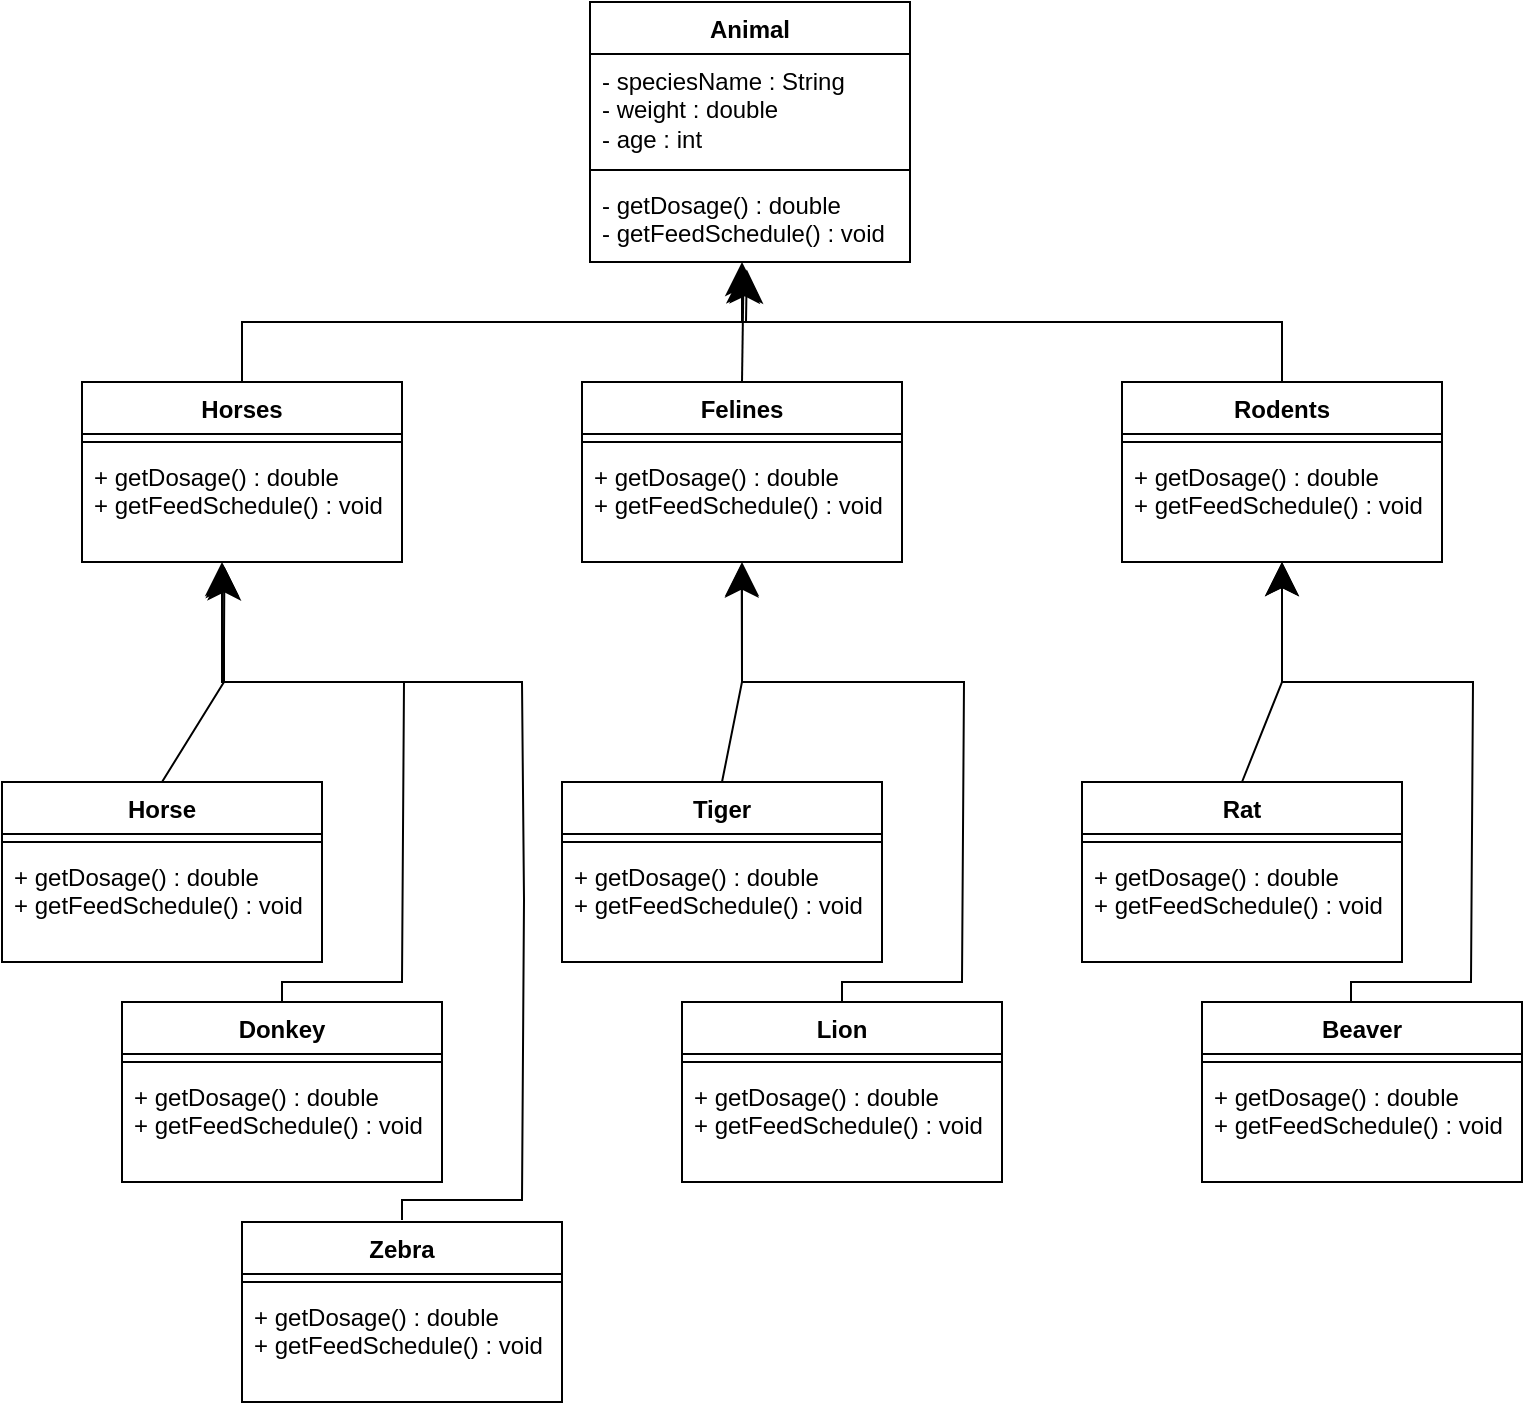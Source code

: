 <mxfile version="21.5.0" type="github">
  <diagram name="Sayfa -1" id="KgN2YEy6pEtXjShFUuyc">
    <mxGraphModel dx="1615" dy="882" grid="1" gridSize="10" guides="1" tooltips="1" connect="1" arrows="1" fold="1" page="1" pageScale="1" pageWidth="827" pageHeight="1169" math="0" shadow="0">
      <root>
        <mxCell id="0" />
        <mxCell id="1" parent="0" />
        <mxCell id="d4gWRdVZz8uVX5rSu-eU-1" value="Animal" style="swimlane;fontStyle=1;align=center;verticalAlign=top;childLayout=stackLayout;horizontal=1;startSize=26;horizontalStack=0;resizeParent=1;resizeParentMax=0;resizeLast=0;collapsible=1;marginBottom=0;whiteSpace=wrap;html=1;" vertex="1" parent="1">
          <mxGeometry x="334" y="20" width="160" height="130" as="geometry" />
        </mxCell>
        <mxCell id="d4gWRdVZz8uVX5rSu-eU-2" value="-&amp;nbsp;speciesName : String&lt;br&gt;- weight : double&lt;br&gt;- age : int" style="text;strokeColor=none;fillColor=none;align=left;verticalAlign=top;spacingLeft=4;spacingRight=4;overflow=hidden;rotatable=0;points=[[0,0.5],[1,0.5]];portConstraint=eastwest;whiteSpace=wrap;html=1;" vertex="1" parent="d4gWRdVZz8uVX5rSu-eU-1">
          <mxGeometry y="26" width="160" height="54" as="geometry" />
        </mxCell>
        <mxCell id="d4gWRdVZz8uVX5rSu-eU-3" value="" style="line;strokeWidth=1;fillColor=none;align=left;verticalAlign=middle;spacingTop=-1;spacingLeft=3;spacingRight=3;rotatable=0;labelPosition=right;points=[];portConstraint=eastwest;strokeColor=inherit;" vertex="1" parent="d4gWRdVZz8uVX5rSu-eU-1">
          <mxGeometry y="80" width="160" height="8" as="geometry" />
        </mxCell>
        <mxCell id="d4gWRdVZz8uVX5rSu-eU-4" value="- getDosage() : double&lt;br&gt;- getFeedSchedule() : void" style="text;strokeColor=none;fillColor=none;align=left;verticalAlign=top;spacingLeft=4;spacingRight=4;overflow=hidden;rotatable=0;points=[[0,0.5],[1,0.5]];portConstraint=eastwest;whiteSpace=wrap;html=1;" vertex="1" parent="d4gWRdVZz8uVX5rSu-eU-1">
          <mxGeometry y="88" width="160" height="42" as="geometry" />
        </mxCell>
        <mxCell id="d4gWRdVZz8uVX5rSu-eU-5" value="Horses" style="swimlane;fontStyle=1;align=center;verticalAlign=top;childLayout=stackLayout;horizontal=1;startSize=26;horizontalStack=0;resizeParent=1;resizeParentMax=0;resizeLast=0;collapsible=1;marginBottom=0;whiteSpace=wrap;html=1;" vertex="1" parent="1">
          <mxGeometry x="80" y="210" width="160" height="90" as="geometry" />
        </mxCell>
        <mxCell id="d4gWRdVZz8uVX5rSu-eU-7" value="" style="line;strokeWidth=1;fillColor=none;align=left;verticalAlign=middle;spacingTop=-1;spacingLeft=3;spacingRight=3;rotatable=0;labelPosition=right;points=[];portConstraint=eastwest;strokeColor=inherit;" vertex="1" parent="d4gWRdVZz8uVX5rSu-eU-5">
          <mxGeometry y="26" width="160" height="8" as="geometry" />
        </mxCell>
        <mxCell id="d4gWRdVZz8uVX5rSu-eU-8" value="+ getDosage() : double&lt;br&gt;+ getFeedSchedule() : void" style="text;strokeColor=none;fillColor=none;align=left;verticalAlign=top;spacingLeft=4;spacingRight=4;overflow=hidden;rotatable=0;points=[[0,0.5],[1,0.5]];portConstraint=eastwest;whiteSpace=wrap;html=1;" vertex="1" parent="d4gWRdVZz8uVX5rSu-eU-5">
          <mxGeometry y="34" width="160" height="56" as="geometry" />
        </mxCell>
        <mxCell id="d4gWRdVZz8uVX5rSu-eU-9" value="Felines" style="swimlane;fontStyle=1;align=center;verticalAlign=top;childLayout=stackLayout;horizontal=1;startSize=26;horizontalStack=0;resizeParent=1;resizeParentMax=0;resizeLast=0;collapsible=1;marginBottom=0;whiteSpace=wrap;html=1;" vertex="1" parent="1">
          <mxGeometry x="330" y="210" width="160" height="90" as="geometry" />
        </mxCell>
        <mxCell id="d4gWRdVZz8uVX5rSu-eU-10" value="" style="line;strokeWidth=1;fillColor=none;align=left;verticalAlign=middle;spacingTop=-1;spacingLeft=3;spacingRight=3;rotatable=0;labelPosition=right;points=[];portConstraint=eastwest;strokeColor=inherit;" vertex="1" parent="d4gWRdVZz8uVX5rSu-eU-9">
          <mxGeometry y="26" width="160" height="8" as="geometry" />
        </mxCell>
        <mxCell id="d4gWRdVZz8uVX5rSu-eU-11" value="+ getDosage() : double&lt;br&gt;+ getFeedSchedule() : void" style="text;strokeColor=none;fillColor=none;align=left;verticalAlign=top;spacingLeft=4;spacingRight=4;overflow=hidden;rotatable=0;points=[[0,0.5],[1,0.5]];portConstraint=eastwest;whiteSpace=wrap;html=1;" vertex="1" parent="d4gWRdVZz8uVX5rSu-eU-9">
          <mxGeometry y="34" width="160" height="56" as="geometry" />
        </mxCell>
        <mxCell id="d4gWRdVZz8uVX5rSu-eU-12" value="Rodents" style="swimlane;fontStyle=1;align=center;verticalAlign=top;childLayout=stackLayout;horizontal=1;startSize=26;horizontalStack=0;resizeParent=1;resizeParentMax=0;resizeLast=0;collapsible=1;marginBottom=0;whiteSpace=wrap;html=1;" vertex="1" parent="1">
          <mxGeometry x="600" y="210" width="160" height="90" as="geometry" />
        </mxCell>
        <mxCell id="d4gWRdVZz8uVX5rSu-eU-13" value="" style="line;strokeWidth=1;fillColor=none;align=left;verticalAlign=middle;spacingTop=-1;spacingLeft=3;spacingRight=3;rotatable=0;labelPosition=right;points=[];portConstraint=eastwest;strokeColor=inherit;" vertex="1" parent="d4gWRdVZz8uVX5rSu-eU-12">
          <mxGeometry y="26" width="160" height="8" as="geometry" />
        </mxCell>
        <mxCell id="d4gWRdVZz8uVX5rSu-eU-14" value="+ getDosage() : double&lt;br&gt;+ getFeedSchedule() : void" style="text;strokeColor=none;fillColor=none;align=left;verticalAlign=top;spacingLeft=4;spacingRight=4;overflow=hidden;rotatable=0;points=[[0,0.5],[1,0.5]];portConstraint=eastwest;whiteSpace=wrap;html=1;" vertex="1" parent="d4gWRdVZz8uVX5rSu-eU-12">
          <mxGeometry y="34" width="160" height="56" as="geometry" />
        </mxCell>
        <mxCell id="d4gWRdVZz8uVX5rSu-eU-18" value="" style="endArrow=classic;endFill=1;endSize=14;html=1;rounded=0;exitX=0.5;exitY=0;exitDx=0;exitDy=0;entryX=0.49;entryY=1.09;entryDx=0;entryDy=0;entryPerimeter=0;" edge="1" parent="1" source="d4gWRdVZz8uVX5rSu-eU-5" target="d4gWRdVZz8uVX5rSu-eU-4">
          <mxGeometry width="160" relative="1" as="geometry">
            <mxPoint x="170" y="200" as="sourcePoint" />
            <mxPoint x="490" y="230" as="targetPoint" />
            <Array as="points">
              <mxPoint x="160" y="180" />
              <mxPoint x="412" y="180" />
            </Array>
          </mxGeometry>
        </mxCell>
        <mxCell id="d4gWRdVZz8uVX5rSu-eU-19" value="" style="endArrow=classic;endFill=1;endSize=14;html=1;rounded=0;exitX=0.5;exitY=0;exitDx=0;exitDy=0;entryX=0.48;entryY=1.09;entryDx=0;entryDy=0;entryPerimeter=0;" edge="1" parent="1" source="d4gWRdVZz8uVX5rSu-eU-9" target="d4gWRdVZz8uVX5rSu-eU-4">
          <mxGeometry width="160" relative="1" as="geometry">
            <mxPoint x="170" y="220" as="sourcePoint" />
            <mxPoint x="422" y="164" as="targetPoint" />
          </mxGeometry>
        </mxCell>
        <mxCell id="d4gWRdVZz8uVX5rSu-eU-20" value="" style="endArrow=classic;endFill=1;endSize=14;html=1;rounded=0;exitX=0.5;exitY=0;exitDx=0;exitDy=0;" edge="1" parent="1" source="d4gWRdVZz8uVX5rSu-eU-12">
          <mxGeometry width="160" relative="1" as="geometry">
            <mxPoint x="420" y="220" as="sourcePoint" />
            <mxPoint x="410" y="150" as="targetPoint" />
            <Array as="points">
              <mxPoint x="680" y="180" />
              <mxPoint x="510" y="180" />
              <mxPoint x="410" y="180" />
            </Array>
          </mxGeometry>
        </mxCell>
        <mxCell id="d4gWRdVZz8uVX5rSu-eU-21" value="Horse" style="swimlane;fontStyle=1;align=center;verticalAlign=top;childLayout=stackLayout;horizontal=1;startSize=26;horizontalStack=0;resizeParent=1;resizeParentMax=0;resizeLast=0;collapsible=1;marginBottom=0;whiteSpace=wrap;html=1;" vertex="1" parent="1">
          <mxGeometry x="40" y="410" width="160" height="90" as="geometry" />
        </mxCell>
        <mxCell id="d4gWRdVZz8uVX5rSu-eU-22" value="" style="line;strokeWidth=1;fillColor=none;align=left;verticalAlign=middle;spacingTop=-1;spacingLeft=3;spacingRight=3;rotatable=0;labelPosition=right;points=[];portConstraint=eastwest;strokeColor=inherit;" vertex="1" parent="d4gWRdVZz8uVX5rSu-eU-21">
          <mxGeometry y="26" width="160" height="8" as="geometry" />
        </mxCell>
        <mxCell id="d4gWRdVZz8uVX5rSu-eU-23" value="+ getDosage() : double&lt;br&gt;+ getFeedSchedule() : void" style="text;strokeColor=none;fillColor=none;align=left;verticalAlign=top;spacingLeft=4;spacingRight=4;overflow=hidden;rotatable=0;points=[[0,0.5],[1,0.5]];portConstraint=eastwest;whiteSpace=wrap;html=1;" vertex="1" parent="d4gWRdVZz8uVX5rSu-eU-21">
          <mxGeometry y="34" width="160" height="56" as="geometry" />
        </mxCell>
        <mxCell id="d4gWRdVZz8uVX5rSu-eU-24" value="Donkey" style="swimlane;fontStyle=1;align=center;verticalAlign=top;childLayout=stackLayout;horizontal=1;startSize=26;horizontalStack=0;resizeParent=1;resizeParentMax=0;resizeLast=0;collapsible=1;marginBottom=0;whiteSpace=wrap;html=1;" vertex="1" parent="1">
          <mxGeometry x="100" y="520" width="160" height="90" as="geometry" />
        </mxCell>
        <mxCell id="d4gWRdVZz8uVX5rSu-eU-25" value="" style="line;strokeWidth=1;fillColor=none;align=left;verticalAlign=middle;spacingTop=-1;spacingLeft=3;spacingRight=3;rotatable=0;labelPosition=right;points=[];portConstraint=eastwest;strokeColor=inherit;" vertex="1" parent="d4gWRdVZz8uVX5rSu-eU-24">
          <mxGeometry y="26" width="160" height="8" as="geometry" />
        </mxCell>
        <mxCell id="d4gWRdVZz8uVX5rSu-eU-26" value="+ getDosage() : double&lt;br&gt;+ getFeedSchedule() : void" style="text;strokeColor=none;fillColor=none;align=left;verticalAlign=top;spacingLeft=4;spacingRight=4;overflow=hidden;rotatable=0;points=[[0,0.5],[1,0.5]];portConstraint=eastwest;whiteSpace=wrap;html=1;" vertex="1" parent="d4gWRdVZz8uVX5rSu-eU-24">
          <mxGeometry y="34" width="160" height="56" as="geometry" />
        </mxCell>
        <mxCell id="d4gWRdVZz8uVX5rSu-eU-27" value="Zebra" style="swimlane;fontStyle=1;align=center;verticalAlign=top;childLayout=stackLayout;horizontal=1;startSize=26;horizontalStack=0;resizeParent=1;resizeParentMax=0;resizeLast=0;collapsible=1;marginBottom=0;whiteSpace=wrap;html=1;" vertex="1" parent="1">
          <mxGeometry x="160" y="630" width="160" height="90" as="geometry" />
        </mxCell>
        <mxCell id="d4gWRdVZz8uVX5rSu-eU-28" value="" style="line;strokeWidth=1;fillColor=none;align=left;verticalAlign=middle;spacingTop=-1;spacingLeft=3;spacingRight=3;rotatable=0;labelPosition=right;points=[];portConstraint=eastwest;strokeColor=inherit;" vertex="1" parent="d4gWRdVZz8uVX5rSu-eU-27">
          <mxGeometry y="26" width="160" height="8" as="geometry" />
        </mxCell>
        <mxCell id="d4gWRdVZz8uVX5rSu-eU-29" value="+ getDosage() : double&lt;br&gt;+ getFeedSchedule() : void" style="text;strokeColor=none;fillColor=none;align=left;verticalAlign=top;spacingLeft=4;spacingRight=4;overflow=hidden;rotatable=0;points=[[0,0.5],[1,0.5]];portConstraint=eastwest;whiteSpace=wrap;html=1;" vertex="1" parent="d4gWRdVZz8uVX5rSu-eU-27">
          <mxGeometry y="34" width="160" height="56" as="geometry" />
        </mxCell>
        <mxCell id="d4gWRdVZz8uVX5rSu-eU-30" value="Tiger" style="swimlane;fontStyle=1;align=center;verticalAlign=top;childLayout=stackLayout;horizontal=1;startSize=26;horizontalStack=0;resizeParent=1;resizeParentMax=0;resizeLast=0;collapsible=1;marginBottom=0;whiteSpace=wrap;html=1;" vertex="1" parent="1">
          <mxGeometry x="320" y="410" width="160" height="90" as="geometry" />
        </mxCell>
        <mxCell id="d4gWRdVZz8uVX5rSu-eU-31" value="" style="line;strokeWidth=1;fillColor=none;align=left;verticalAlign=middle;spacingTop=-1;spacingLeft=3;spacingRight=3;rotatable=0;labelPosition=right;points=[];portConstraint=eastwest;strokeColor=inherit;" vertex="1" parent="d4gWRdVZz8uVX5rSu-eU-30">
          <mxGeometry y="26" width="160" height="8" as="geometry" />
        </mxCell>
        <mxCell id="d4gWRdVZz8uVX5rSu-eU-32" value="+ getDosage() : double&lt;br&gt;+ getFeedSchedule() : void" style="text;strokeColor=none;fillColor=none;align=left;verticalAlign=top;spacingLeft=4;spacingRight=4;overflow=hidden;rotatable=0;points=[[0,0.5],[1,0.5]];portConstraint=eastwest;whiteSpace=wrap;html=1;" vertex="1" parent="d4gWRdVZz8uVX5rSu-eU-30">
          <mxGeometry y="34" width="160" height="56" as="geometry" />
        </mxCell>
        <mxCell id="d4gWRdVZz8uVX5rSu-eU-33" value="Lion" style="swimlane;fontStyle=1;align=center;verticalAlign=top;childLayout=stackLayout;horizontal=1;startSize=26;horizontalStack=0;resizeParent=1;resizeParentMax=0;resizeLast=0;collapsible=1;marginBottom=0;whiteSpace=wrap;html=1;" vertex="1" parent="1">
          <mxGeometry x="380" y="520" width="160" height="90" as="geometry" />
        </mxCell>
        <mxCell id="d4gWRdVZz8uVX5rSu-eU-34" value="" style="line;strokeWidth=1;fillColor=none;align=left;verticalAlign=middle;spacingTop=-1;spacingLeft=3;spacingRight=3;rotatable=0;labelPosition=right;points=[];portConstraint=eastwest;strokeColor=inherit;" vertex="1" parent="d4gWRdVZz8uVX5rSu-eU-33">
          <mxGeometry y="26" width="160" height="8" as="geometry" />
        </mxCell>
        <mxCell id="d4gWRdVZz8uVX5rSu-eU-35" value="+ getDosage() : double&lt;br&gt;+ getFeedSchedule() : void" style="text;strokeColor=none;fillColor=none;align=left;verticalAlign=top;spacingLeft=4;spacingRight=4;overflow=hidden;rotatable=0;points=[[0,0.5],[1,0.5]];portConstraint=eastwest;whiteSpace=wrap;html=1;" vertex="1" parent="d4gWRdVZz8uVX5rSu-eU-33">
          <mxGeometry y="34" width="160" height="56" as="geometry" />
        </mxCell>
        <mxCell id="d4gWRdVZz8uVX5rSu-eU-36" value="Rat" style="swimlane;fontStyle=1;align=center;verticalAlign=top;childLayout=stackLayout;horizontal=1;startSize=26;horizontalStack=0;resizeParent=1;resizeParentMax=0;resizeLast=0;collapsible=1;marginBottom=0;whiteSpace=wrap;html=1;" vertex="1" parent="1">
          <mxGeometry x="580" y="410" width="160" height="90" as="geometry" />
        </mxCell>
        <mxCell id="d4gWRdVZz8uVX5rSu-eU-37" value="" style="line;strokeWidth=1;fillColor=none;align=left;verticalAlign=middle;spacingTop=-1;spacingLeft=3;spacingRight=3;rotatable=0;labelPosition=right;points=[];portConstraint=eastwest;strokeColor=inherit;" vertex="1" parent="d4gWRdVZz8uVX5rSu-eU-36">
          <mxGeometry y="26" width="160" height="8" as="geometry" />
        </mxCell>
        <mxCell id="d4gWRdVZz8uVX5rSu-eU-38" value="+ getDosage() : double&lt;br&gt;+ getFeedSchedule() : void" style="text;strokeColor=none;fillColor=none;align=left;verticalAlign=top;spacingLeft=4;spacingRight=4;overflow=hidden;rotatable=0;points=[[0,0.5],[1,0.5]];portConstraint=eastwest;whiteSpace=wrap;html=1;" vertex="1" parent="d4gWRdVZz8uVX5rSu-eU-36">
          <mxGeometry y="34" width="160" height="56" as="geometry" />
        </mxCell>
        <mxCell id="d4gWRdVZz8uVX5rSu-eU-39" value="Beaver" style="swimlane;fontStyle=1;align=center;verticalAlign=top;childLayout=stackLayout;horizontal=1;startSize=26;horizontalStack=0;resizeParent=1;resizeParentMax=0;resizeLast=0;collapsible=1;marginBottom=0;whiteSpace=wrap;html=1;" vertex="1" parent="1">
          <mxGeometry x="640" y="520" width="160" height="90" as="geometry" />
        </mxCell>
        <mxCell id="d4gWRdVZz8uVX5rSu-eU-40" value="" style="line;strokeWidth=1;fillColor=none;align=left;verticalAlign=middle;spacingTop=-1;spacingLeft=3;spacingRight=3;rotatable=0;labelPosition=right;points=[];portConstraint=eastwest;strokeColor=inherit;" vertex="1" parent="d4gWRdVZz8uVX5rSu-eU-39">
          <mxGeometry y="26" width="160" height="8" as="geometry" />
        </mxCell>
        <mxCell id="d4gWRdVZz8uVX5rSu-eU-41" value="+ getDosage() : double&lt;br&gt;+ getFeedSchedule() : void" style="text;strokeColor=none;fillColor=none;align=left;verticalAlign=top;spacingLeft=4;spacingRight=4;overflow=hidden;rotatable=0;points=[[0,0.5],[1,0.5]];portConstraint=eastwest;whiteSpace=wrap;html=1;" vertex="1" parent="d4gWRdVZz8uVX5rSu-eU-39">
          <mxGeometry y="34" width="160" height="56" as="geometry" />
        </mxCell>
        <mxCell id="d4gWRdVZz8uVX5rSu-eU-42" value="" style="endArrow=classic;endFill=1;endSize=14;html=1;rounded=0;exitX=0.5;exitY=0;exitDx=0;exitDy=0;entryX=0.445;entryY=1.04;entryDx=0;entryDy=0;entryPerimeter=0;" edge="1" parent="1" source="d4gWRdVZz8uVX5rSu-eU-21" target="d4gWRdVZz8uVX5rSu-eU-8">
          <mxGeometry width="160" relative="1" as="geometry">
            <mxPoint x="162" y="376" as="sourcePoint" />
            <mxPoint x="414" y="320" as="targetPoint" />
            <Array as="points">
              <mxPoint x="151" y="360" />
              <mxPoint x="151" y="340" />
            </Array>
          </mxGeometry>
        </mxCell>
        <mxCell id="d4gWRdVZz8uVX5rSu-eU-43" value="" style="endArrow=classic;endFill=1;endSize=14;html=1;rounded=0;exitX=0.5;exitY=0;exitDx=0;exitDy=0;entryX=0.44;entryY=1.019;entryDx=0;entryDy=0;entryPerimeter=0;" edge="1" parent="1" source="d4gWRdVZz8uVX5rSu-eU-24" target="d4gWRdVZz8uVX5rSu-eU-8">
          <mxGeometry width="160" relative="1" as="geometry">
            <mxPoint x="210" y="478" as="sourcePoint" />
            <mxPoint x="150" y="310" as="targetPoint" />
            <Array as="points">
              <mxPoint x="180" y="510" />
              <mxPoint x="240" y="510" />
              <mxPoint x="241" y="360" />
              <mxPoint x="150" y="360" />
            </Array>
          </mxGeometry>
        </mxCell>
        <mxCell id="d4gWRdVZz8uVX5rSu-eU-44" value="" style="endArrow=classic;endFill=1;endSize=14;html=1;rounded=0;exitX=0.5;exitY=0;exitDx=0;exitDy=0;" edge="1" parent="1">
          <mxGeometry width="160" relative="1" as="geometry">
            <mxPoint x="240" y="629" as="sourcePoint" />
            <mxPoint x="150" y="300" as="targetPoint" />
            <Array as="points">
              <mxPoint x="240" y="619" />
              <mxPoint x="300" y="619" />
              <mxPoint x="301" y="469" />
              <mxPoint x="300" y="360" />
              <mxPoint x="150" y="360" />
            </Array>
          </mxGeometry>
        </mxCell>
        <mxCell id="d4gWRdVZz8uVX5rSu-eU-45" value="" style="endArrow=classic;endFill=1;endSize=14;html=1;rounded=0;exitX=0.5;exitY=0;exitDx=0;exitDy=0;" edge="1" parent="1">
          <mxGeometry width="160" relative="1" as="geometry">
            <mxPoint x="460" y="520" as="sourcePoint" />
            <mxPoint x="410" y="300" as="targetPoint" />
            <Array as="points">
              <mxPoint x="460" y="510" />
              <mxPoint x="520" y="510" />
              <mxPoint x="521" y="360" />
              <mxPoint x="410" y="360" />
            </Array>
          </mxGeometry>
        </mxCell>
        <mxCell id="d4gWRdVZz8uVX5rSu-eU-46" value="" style="endArrow=classic;endFill=1;endSize=14;html=1;rounded=0;exitX=0.5;exitY=0;exitDx=0;exitDy=0;entryX=0.499;entryY=1.014;entryDx=0;entryDy=0;entryPerimeter=0;" edge="1" parent="1" target="d4gWRdVZz8uVX5rSu-eU-11">
          <mxGeometry width="160" relative="1" as="geometry">
            <mxPoint x="400" y="410" as="sourcePoint" />
            <mxPoint x="431" y="302" as="targetPoint" />
            <Array as="points">
              <mxPoint x="410" y="360" />
            </Array>
          </mxGeometry>
        </mxCell>
        <mxCell id="d4gWRdVZz8uVX5rSu-eU-47" value="" style="endArrow=classic;endFill=1;endSize=14;html=1;rounded=0;exitX=0.5;exitY=0;exitDx=0;exitDy=0;" edge="1" parent="1">
          <mxGeometry width="160" relative="1" as="geometry">
            <mxPoint x="714.5" y="520" as="sourcePoint" />
            <mxPoint x="680" y="300" as="targetPoint" />
            <Array as="points">
              <mxPoint x="714.5" y="510" />
              <mxPoint x="774.5" y="510" />
              <mxPoint x="775.5" y="360" />
              <mxPoint x="680" y="360" />
            </Array>
          </mxGeometry>
        </mxCell>
        <mxCell id="d4gWRdVZz8uVX5rSu-eU-48" value="" style="endArrow=classic;endFill=1;endSize=14;html=1;rounded=0;exitX=0.5;exitY=0;exitDx=0;exitDy=0;" edge="1" parent="1">
          <mxGeometry width="160" relative="1" as="geometry">
            <mxPoint x="660" y="410" as="sourcePoint" />
            <mxPoint x="680" y="300" as="targetPoint" />
            <Array as="points">
              <mxPoint x="680" y="360" />
            </Array>
          </mxGeometry>
        </mxCell>
      </root>
    </mxGraphModel>
  </diagram>
</mxfile>
